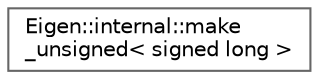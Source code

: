 digraph "Graphical Class Hierarchy"
{
 // LATEX_PDF_SIZE
  bgcolor="transparent";
  edge [fontname=Helvetica,fontsize=10,labelfontname=Helvetica,labelfontsize=10];
  node [fontname=Helvetica,fontsize=10,shape=box,height=0.2,width=0.4];
  rankdir="LR";
  Node0 [id="Node000000",label="Eigen::internal::make\l_unsigned\< signed long \>",height=0.2,width=0.4,color="grey40", fillcolor="white", style="filled",URL="$structEigen_1_1internal_1_1make__unsigned_3_01signed_01long_01_4.html",tooltip=" "];
}
